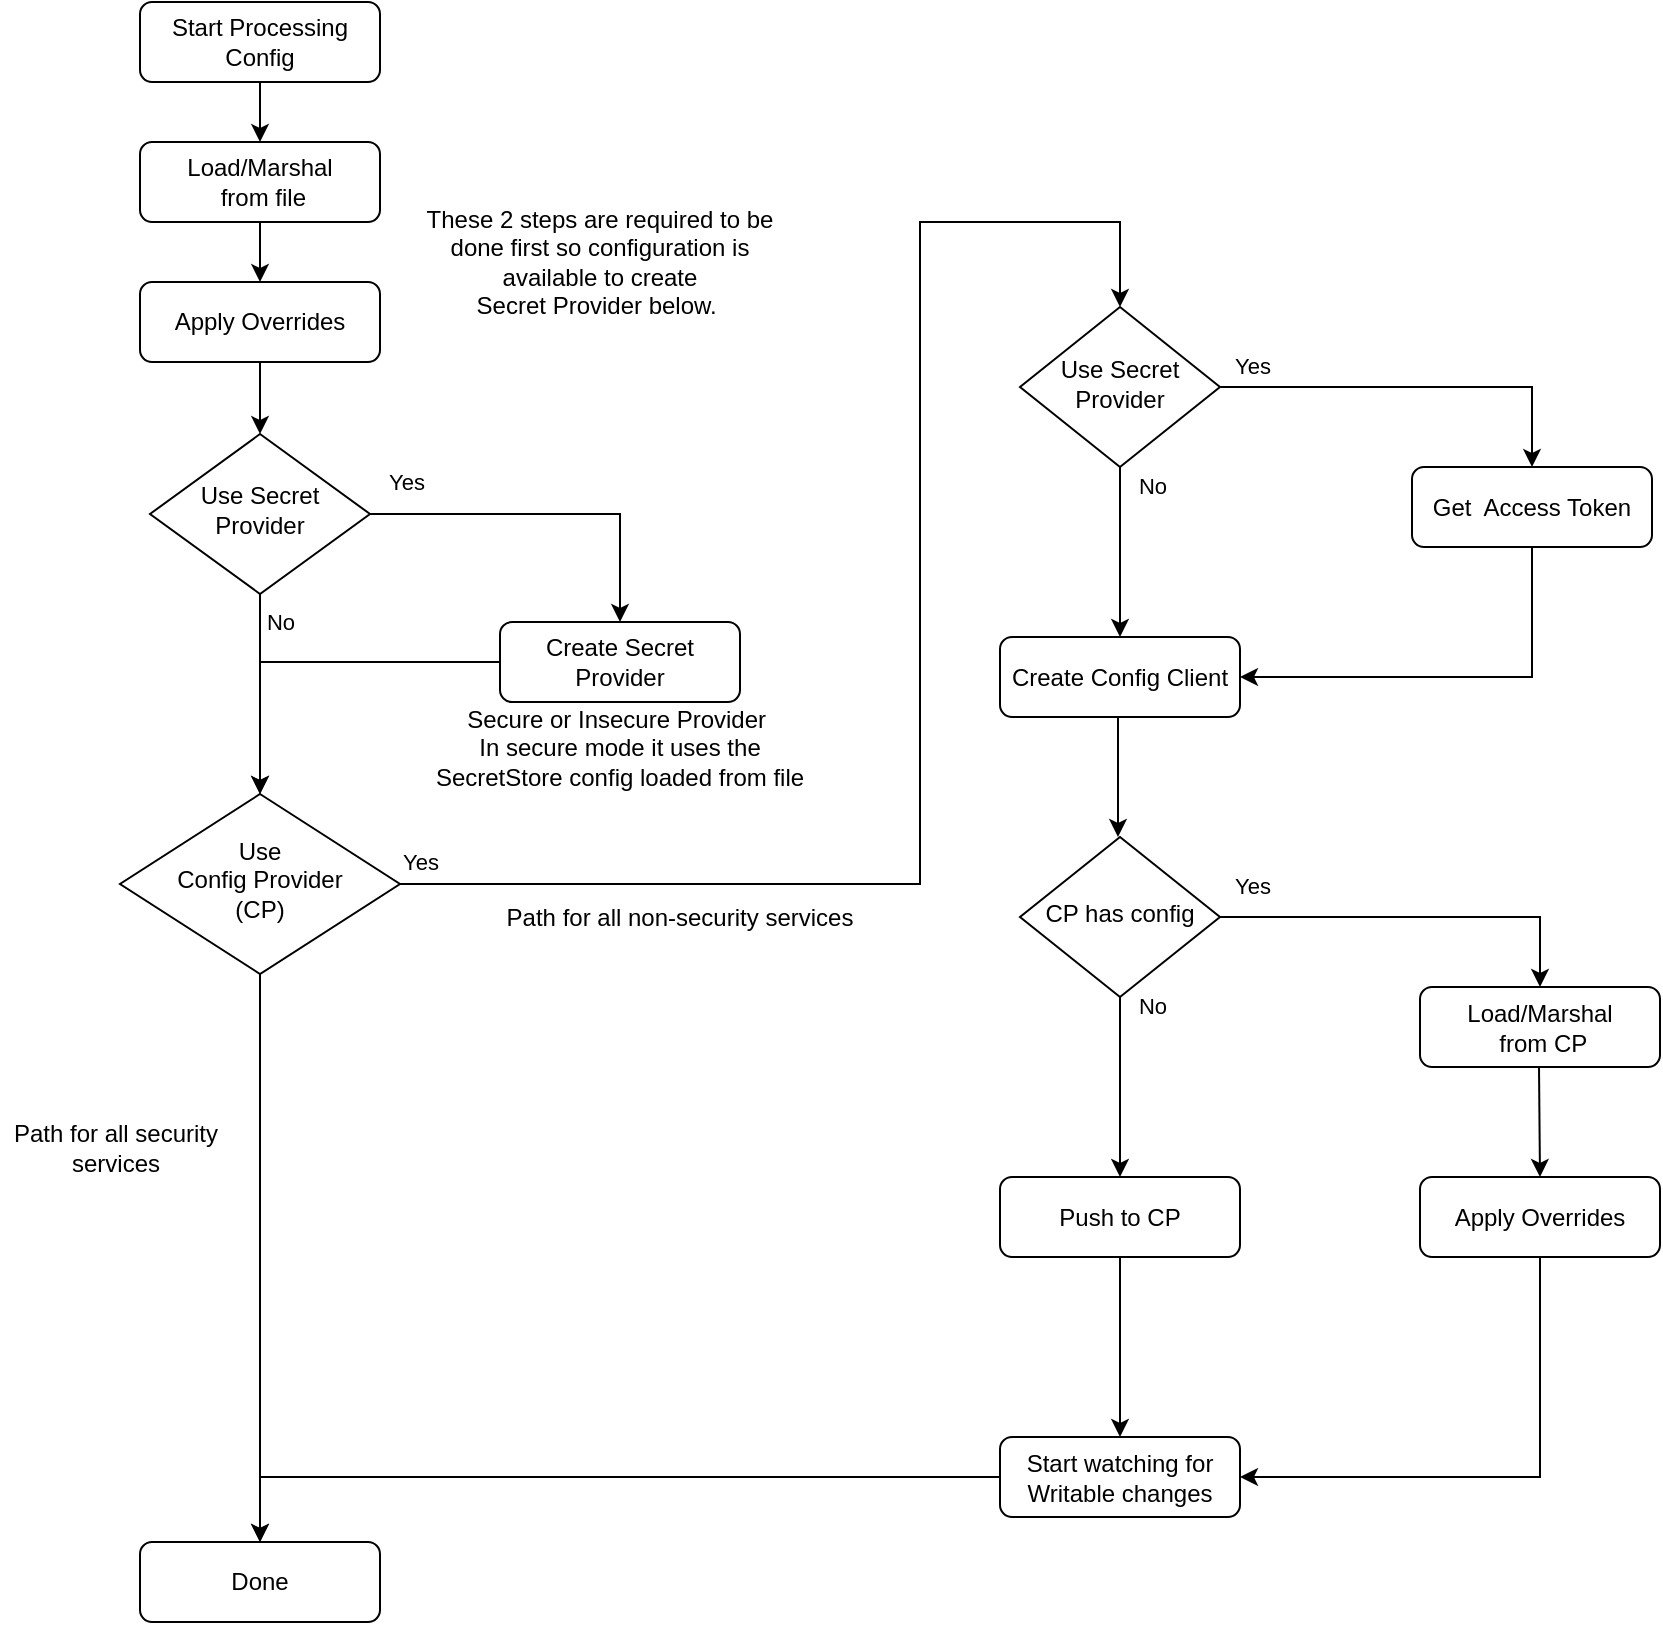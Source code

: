 <mxfile version="20.6.0" type="device"><diagram id="C5RBs43oDa-KdzZeNtuy" name="Page-1"><mxGraphModel dx="2062" dy="1225" grid="1" gridSize="10" guides="1" tooltips="1" connect="1" arrows="1" fold="1" page="1" pageScale="1" pageWidth="827" pageHeight="1169" math="0" shadow="0"><root><mxCell id="WIyWlLk6GJQsqaUBKTNV-0"/><mxCell id="WIyWlLk6GJQsqaUBKTNV-1" parent="WIyWlLk6GJQsqaUBKTNV-0"/><mxCell id="bnpCqAyuXcS35THtt_iT-6" value="" style="edgeStyle=orthogonalEdgeStyle;rounded=0;orthogonalLoop=1;jettySize=auto;html=1;" parent="WIyWlLk6GJQsqaUBKTNV-1" source="WIyWlLk6GJQsqaUBKTNV-3" target="80jujFcj2Z0pdBolw9rT-0" edge="1"><mxGeometry relative="1" as="geometry"/></mxCell><mxCell id="WIyWlLk6GJQsqaUBKTNV-3" value="Load/Marshal&lt;br&gt;&amp;nbsp;from file" style="rounded=1;whiteSpace=wrap;html=1;fontSize=12;glass=0;strokeWidth=1;shadow=0;" parent="WIyWlLk6GJQsqaUBKTNV-1" vertex="1"><mxGeometry x="160" y="200" width="120" height="40" as="geometry"/></mxCell><mxCell id="bnpCqAyuXcS35THtt_iT-7" value="No" style="edgeStyle=orthogonalEdgeStyle;rounded=0;orthogonalLoop=1;jettySize=auto;html=1;" parent="WIyWlLk6GJQsqaUBKTNV-1" source="WIyWlLk6GJQsqaUBKTNV-6" target="WIyWlLk6GJQsqaUBKTNV-10" edge="1"><mxGeometry x="-0.72" y="10" relative="1" as="geometry"><mxPoint as="offset"/></mxGeometry></mxCell><mxCell id="bnpCqAyuXcS35THtt_iT-8" value="Yes" style="edgeStyle=orthogonalEdgeStyle;rounded=0;orthogonalLoop=1;jettySize=auto;html=1;entryX=0.5;entryY=0;entryDx=0;entryDy=0;" parent="WIyWlLk6GJQsqaUBKTNV-1" source="WIyWlLk6GJQsqaUBKTNV-6" target="WIyWlLk6GJQsqaUBKTNV-7" edge="1"><mxGeometry x="-0.806" y="16" relative="1" as="geometry"><mxPoint as="offset"/></mxGeometry></mxCell><mxCell id="WIyWlLk6GJQsqaUBKTNV-6" value="Use Secret Provider" style="rhombus;whiteSpace=wrap;html=1;shadow=0;fontFamily=Helvetica;fontSize=12;align=center;strokeWidth=1;spacing=6;spacingTop=-4;" parent="WIyWlLk6GJQsqaUBKTNV-1" vertex="1"><mxGeometry x="165" y="346" width="110" height="80" as="geometry"/></mxCell><mxCell id="wHypuSSYMKlQZVKFpHC9-1" style="edgeStyle=orthogonalEdgeStyle;rounded=0;orthogonalLoop=1;jettySize=auto;html=1;entryX=0.5;entryY=0;entryDx=0;entryDy=0;" edge="1" parent="WIyWlLk6GJQsqaUBKTNV-1" source="WIyWlLk6GJQsqaUBKTNV-7" target="WIyWlLk6GJQsqaUBKTNV-10"><mxGeometry relative="1" as="geometry"><Array as="points"><mxPoint x="220" y="460"/></Array></mxGeometry></mxCell><mxCell id="WIyWlLk6GJQsqaUBKTNV-7" value="Create Secret Provider" style="rounded=1;whiteSpace=wrap;html=1;fontSize=12;glass=0;strokeWidth=1;shadow=0;" parent="WIyWlLk6GJQsqaUBKTNV-1" vertex="1"><mxGeometry x="340" y="440" width="120" height="40" as="geometry"/></mxCell><mxCell id="bnpCqAyuXcS35THtt_iT-9" value="Yes" style="edgeStyle=orthogonalEdgeStyle;rounded=0;orthogonalLoop=1;jettySize=auto;html=1;entryX=0.5;entryY=0;entryDx=0;entryDy=0;" parent="WIyWlLk6GJQsqaUBKTNV-1" source="WIyWlLk6GJQsqaUBKTNV-10" target="80jujFcj2Z0pdBolw9rT-9" edge="1"><mxGeometry x="-0.973" y="11" relative="1" as="geometry"><mxPoint x="410" y="620" as="targetPoint"/><mxPoint as="offset"/><Array as="points"><mxPoint x="550" y="571"/><mxPoint x="550" y="240"/><mxPoint x="650" y="240"/></Array></mxGeometry></mxCell><mxCell id="bnpCqAyuXcS35THtt_iT-10" style="edgeStyle=orthogonalEdgeStyle;rounded=0;orthogonalLoop=1;jettySize=auto;html=1;entryX=0.5;entryY=0;entryDx=0;entryDy=0;" parent="WIyWlLk6GJQsqaUBKTNV-1" source="WIyWlLk6GJQsqaUBKTNV-10" target="WIyWlLk6GJQsqaUBKTNV-11" edge="1"><mxGeometry relative="1" as="geometry"/></mxCell><mxCell id="bnpCqAyuXcS35THtt_iT-11" value="No" style="edgeLabel;html=1;align=center;verticalAlign=middle;resizable=0;points=[];" parent="bnpCqAyuXcS35THtt_iT-10" vertex="1" connectable="0"><mxGeometry x="-0.597" y="-1" relative="1" as="geometry"><mxPoint x="11" y="-101" as="offset"/></mxGeometry></mxCell><mxCell id="WIyWlLk6GJQsqaUBKTNV-10" value="Use &lt;br&gt;Config Provider &lt;br&gt;(CP)" style="rhombus;whiteSpace=wrap;html=1;shadow=0;fontFamily=Helvetica;fontSize=12;align=center;strokeWidth=1;spacing=6;spacingTop=-4;" parent="WIyWlLk6GJQsqaUBKTNV-1" vertex="1"><mxGeometry x="150" y="526" width="140" height="90" as="geometry"/></mxCell><mxCell id="WIyWlLk6GJQsqaUBKTNV-11" value="Done" style="rounded=1;whiteSpace=wrap;html=1;fontSize=12;glass=0;strokeWidth=1;shadow=0;" parent="WIyWlLk6GJQsqaUBKTNV-1" vertex="1"><mxGeometry x="160" y="900" width="120" height="40" as="geometry"/></mxCell><mxCell id="WIyWlLk6GJQsqaUBKTNV-12" value="Create Config Client" style="rounded=1;whiteSpace=wrap;html=1;fontSize=12;glass=0;strokeWidth=1;shadow=0;" parent="WIyWlLk6GJQsqaUBKTNV-1" vertex="1"><mxGeometry x="590" y="447.5" width="120" height="40" as="geometry"/></mxCell><mxCell id="80jujFcj2Z0pdBolw9rT-2" style="edgeStyle=orthogonalEdgeStyle;rounded=0;orthogonalLoop=1;jettySize=auto;html=1;exitX=0.5;exitY=1;exitDx=0;exitDy=0;" parent="WIyWlLk6GJQsqaUBKTNV-1" source="80jujFcj2Z0pdBolw9rT-0" edge="1"><mxGeometry relative="1" as="geometry"><mxPoint x="220" y="346" as="targetPoint"/></mxGeometry></mxCell><mxCell id="80jujFcj2Z0pdBolw9rT-0" value="Apply Overrides" style="rounded=1;whiteSpace=wrap;html=1;fontSize=12;glass=0;strokeWidth=1;shadow=0;" parent="WIyWlLk6GJQsqaUBKTNV-1" vertex="1"><mxGeometry x="160" y="270" width="120" height="40" as="geometry"/></mxCell><mxCell id="80jujFcj2Z0pdBolw9rT-4" value="These 2 steps are required to be done first so configuration is available to create &lt;br&gt;Secret Provider below.&amp;nbsp;" style="text;html=1;strokeColor=none;fillColor=none;align=center;verticalAlign=middle;whiteSpace=wrap;rounded=0;" parent="WIyWlLk6GJQsqaUBKTNV-1" vertex="1"><mxGeometry x="290" y="230" width="200" height="60" as="geometry"/></mxCell><mxCell id="bnpCqAyuXcS35THtt_iT-12" value="Yes" style="edgeStyle=orthogonalEdgeStyle;rounded=0;orthogonalLoop=1;jettySize=auto;html=1;entryX=0.5;entryY=0;entryDx=0;entryDy=0;" parent="WIyWlLk6GJQsqaUBKTNV-1" source="80jujFcj2Z0pdBolw9rT-9" target="80jujFcj2Z0pdBolw9rT-6" edge="1"><mxGeometry x="-0.837" y="11" relative="1" as="geometry"><mxPoint as="offset"/></mxGeometry></mxCell><mxCell id="bnpCqAyuXcS35THtt_iT-13" value="No" style="edgeStyle=orthogonalEdgeStyle;rounded=0;orthogonalLoop=1;jettySize=auto;html=1;" parent="WIyWlLk6GJQsqaUBKTNV-1" source="80jujFcj2Z0pdBolw9rT-9" target="WIyWlLk6GJQsqaUBKTNV-12" edge="1"><mxGeometry x="-0.788" y="16" relative="1" as="geometry"><mxPoint as="offset"/></mxGeometry></mxCell><mxCell id="80jujFcj2Z0pdBolw9rT-9" value="Use Secret Provider" style="rhombus;whiteSpace=wrap;html=1;shadow=0;fontFamily=Helvetica;fontSize=12;align=center;strokeWidth=1;spacing=6;spacingTop=-4;" parent="WIyWlLk6GJQsqaUBKTNV-1" vertex="1"><mxGeometry x="600" y="282.5" width="100" height="80" as="geometry"/></mxCell><mxCell id="bnpCqAyuXcS35THtt_iT-14" style="edgeStyle=orthogonalEdgeStyle;rounded=0;orthogonalLoop=1;jettySize=auto;html=1;entryX=1;entryY=0.5;entryDx=0;entryDy=0;" parent="WIyWlLk6GJQsqaUBKTNV-1" source="80jujFcj2Z0pdBolw9rT-6" target="WIyWlLk6GJQsqaUBKTNV-12" edge="1"><mxGeometry relative="1" as="geometry"><Array as="points"><mxPoint x="856" y="467.5"/></Array></mxGeometry></mxCell><mxCell id="80jujFcj2Z0pdBolw9rT-6" value="Get&amp;nbsp; Access Token" style="rounded=1;whiteSpace=wrap;html=1;fontSize=12;glass=0;strokeWidth=1;shadow=0;" parent="WIyWlLk6GJQsqaUBKTNV-1" vertex="1"><mxGeometry x="796" y="362.5" width="120" height="40" as="geometry"/></mxCell><mxCell id="bnpCqAyuXcS35THtt_iT-15" value="Yes" style="edgeStyle=orthogonalEdgeStyle;rounded=0;orthogonalLoop=1;jettySize=auto;html=1;entryX=0.5;entryY=0;entryDx=0;entryDy=0;" parent="WIyWlLk6GJQsqaUBKTNV-1" source="80jujFcj2Z0pdBolw9rT-14" target="80jujFcj2Z0pdBolw9rT-18" edge="1"><mxGeometry x="-0.836" y="16" relative="1" as="geometry"><mxPoint as="offset"/></mxGeometry></mxCell><mxCell id="bnpCqAyuXcS35THtt_iT-16" value="No" style="edgeStyle=orthogonalEdgeStyle;rounded=0;orthogonalLoop=1;jettySize=auto;html=1;" parent="WIyWlLk6GJQsqaUBKTNV-1" source="80jujFcj2Z0pdBolw9rT-14" target="80jujFcj2Z0pdBolw9rT-21" edge="1"><mxGeometry x="-0.911" y="16" relative="1" as="geometry"><mxPoint as="offset"/></mxGeometry></mxCell><mxCell id="80jujFcj2Z0pdBolw9rT-14" value="CP has config" style="rhombus;whiteSpace=wrap;html=1;shadow=0;fontFamily=Helvetica;fontSize=12;align=center;strokeWidth=1;spacing=6;spacingTop=-4;" parent="WIyWlLk6GJQsqaUBKTNV-1" vertex="1"><mxGeometry x="600" y="547.5" width="100" height="80" as="geometry"/></mxCell><mxCell id="80jujFcj2Z0pdBolw9rT-16" style="edgeStyle=orthogonalEdgeStyle;rounded=0;orthogonalLoop=1;jettySize=auto;html=1;exitX=0.5;exitY=1;exitDx=0;exitDy=0;" parent="WIyWlLk6GJQsqaUBKTNV-1" edge="1"><mxGeometry relative="1" as="geometry"><mxPoint x="649" y="547.5" as="targetPoint"/><mxPoint x="649" y="487.5" as="sourcePoint"/></mxGeometry></mxCell><mxCell id="80jujFcj2Z0pdBolw9rT-18" value="Load/Marshal&lt;br&gt;&amp;nbsp;from CP" style="rounded=1;whiteSpace=wrap;html=1;fontSize=12;glass=0;strokeWidth=1;shadow=0;" parent="WIyWlLk6GJQsqaUBKTNV-1" vertex="1"><mxGeometry x="800" y="622.5" width="120" height="40" as="geometry"/></mxCell><mxCell id="bnpCqAyuXcS35THtt_iT-17" style="edgeStyle=orthogonalEdgeStyle;rounded=0;orthogonalLoop=1;jettySize=auto;html=1;entryX=1;entryY=0.5;entryDx=0;entryDy=0;" parent="WIyWlLk6GJQsqaUBKTNV-1" source="80jujFcj2Z0pdBolw9rT-19" target="bnpCqAyuXcS35THtt_iT-19" edge="1"><mxGeometry relative="1" as="geometry"><Array as="points"><mxPoint x="860" y="867.5"/></Array></mxGeometry></mxCell><mxCell id="80jujFcj2Z0pdBolw9rT-19" value="Apply Overrides" style="rounded=1;whiteSpace=wrap;html=1;fontSize=12;glass=0;strokeWidth=1;shadow=0;" parent="WIyWlLk6GJQsqaUBKTNV-1" vertex="1"><mxGeometry x="800" y="717.5" width="120" height="40" as="geometry"/></mxCell><mxCell id="80jujFcj2Z0pdBolw9rT-20" style="edgeStyle=orthogonalEdgeStyle;rounded=0;orthogonalLoop=1;jettySize=auto;html=1;exitX=0.5;exitY=1;exitDx=0;exitDy=0;entryX=0.5;entryY=0;entryDx=0;entryDy=0;" parent="WIyWlLk6GJQsqaUBKTNV-1" target="80jujFcj2Z0pdBolw9rT-19" edge="1"><mxGeometry relative="1" as="geometry"><mxPoint x="886" y="707.5" as="targetPoint"/><mxPoint x="859.5" y="662.5" as="sourcePoint"/></mxGeometry></mxCell><mxCell id="bnpCqAyuXcS35THtt_iT-18" style="edgeStyle=orthogonalEdgeStyle;rounded=0;orthogonalLoop=1;jettySize=auto;html=1;entryX=0.5;entryY=0;entryDx=0;entryDy=0;" parent="WIyWlLk6GJQsqaUBKTNV-1" source="80jujFcj2Z0pdBolw9rT-21" target="bnpCqAyuXcS35THtt_iT-19" edge="1"><mxGeometry relative="1" as="geometry"><Array as="points"/></mxGeometry></mxCell><mxCell id="80jujFcj2Z0pdBolw9rT-21" value="Push to CP" style="rounded=1;whiteSpace=wrap;html=1;fontSize=12;glass=0;strokeWidth=1;shadow=0;" parent="WIyWlLk6GJQsqaUBKTNV-1" vertex="1"><mxGeometry x="590" y="717.5" width="120" height="40" as="geometry"/></mxCell><mxCell id="80jujFcj2Z0pdBolw9rT-28" value="Secure or Insecure Provider&amp;nbsp;&lt;br&gt;In secure mode it uses the SecretStore config loaded from file" style="text;html=1;strokeColor=none;fillColor=none;align=center;verticalAlign=middle;whiteSpace=wrap;rounded=0;" parent="WIyWlLk6GJQsqaUBKTNV-1" vertex="1"><mxGeometry x="302" y="487.5" width="196" height="30" as="geometry"/></mxCell><mxCell id="80jujFcj2Z0pdBolw9rT-30" value="Path for all security services" style="text;html=1;strokeColor=none;fillColor=none;align=center;verticalAlign=middle;whiteSpace=wrap;rounded=0;" parent="WIyWlLk6GJQsqaUBKTNV-1" vertex="1"><mxGeometry x="90" y="687.5" width="116" height="30" as="geometry"/></mxCell><mxCell id="80jujFcj2Z0pdBolw9rT-31" value="Path for all non-security services" style="text;html=1;strokeColor=none;fillColor=none;align=center;verticalAlign=middle;whiteSpace=wrap;rounded=0;" parent="WIyWlLk6GJQsqaUBKTNV-1" vertex="1"><mxGeometry x="310" y="572.5" width="240" height="30" as="geometry"/></mxCell><mxCell id="bnpCqAyuXcS35THtt_iT-5" value="" style="edgeStyle=orthogonalEdgeStyle;rounded=0;orthogonalLoop=1;jettySize=auto;html=1;" parent="WIyWlLk6GJQsqaUBKTNV-1" source="bnpCqAyuXcS35THtt_iT-0" target="WIyWlLk6GJQsqaUBKTNV-3" edge="1"><mxGeometry relative="1" as="geometry"/></mxCell><mxCell id="bnpCqAyuXcS35THtt_iT-0" value="Start Processing Config" style="rounded=1;whiteSpace=wrap;html=1;fontSize=12;glass=0;strokeWidth=1;shadow=0;" parent="WIyWlLk6GJQsqaUBKTNV-1" vertex="1"><mxGeometry x="160" y="130" width="120" height="40" as="geometry"/></mxCell><mxCell id="bnpCqAyuXcS35THtt_iT-21" value="" style="edgeStyle=orthogonalEdgeStyle;rounded=0;orthogonalLoop=1;jettySize=auto;html=1;" parent="WIyWlLk6GJQsqaUBKTNV-1" source="bnpCqAyuXcS35THtt_iT-19" target="WIyWlLk6GJQsqaUBKTNV-11" edge="1"><mxGeometry relative="1" as="geometry"/></mxCell><mxCell id="bnpCqAyuXcS35THtt_iT-19" value="Start watching for Writable changes" style="rounded=1;whiteSpace=wrap;html=1;fontSize=12;glass=0;strokeWidth=1;shadow=0;" parent="WIyWlLk6GJQsqaUBKTNV-1" vertex="1"><mxGeometry x="590" y="847.5" width="120" height="40" as="geometry"/></mxCell></root></mxGraphModel></diagram></mxfile>